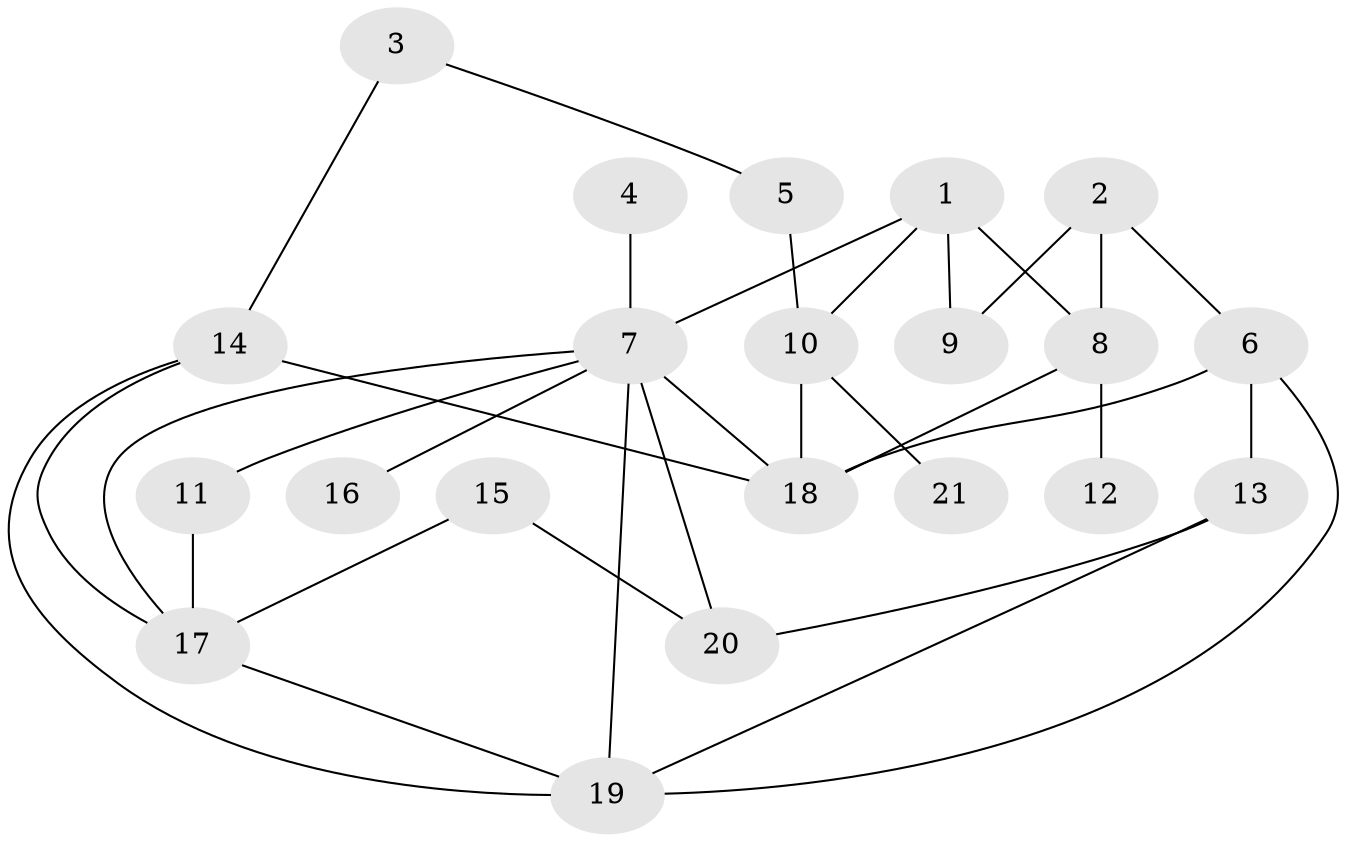 // original degree distribution, {8: 0.014705882352941176, 4: 0.10294117647058823, 3: 0.17647058823529413, 5: 0.07352941176470588, 6: 0.029411764705882353, 2: 0.3235294117647059, 1: 0.27941176470588236}
// Generated by graph-tools (version 1.1) at 2025/36/03/04/25 23:36:09]
// undirected, 21 vertices, 33 edges
graph export_dot {
  node [color=gray90,style=filled];
  1;
  2;
  3;
  4;
  5;
  6;
  7;
  8;
  9;
  10;
  11;
  12;
  13;
  14;
  15;
  16;
  17;
  18;
  19;
  20;
  21;
  1 -- 7 [weight=1.0];
  1 -- 8 [weight=1.0];
  1 -- 9 [weight=1.0];
  1 -- 10 [weight=1.0];
  2 -- 6 [weight=1.0];
  2 -- 8 [weight=1.0];
  2 -- 9 [weight=1.0];
  3 -- 5 [weight=1.0];
  3 -- 14 [weight=1.0];
  4 -- 7 [weight=1.0];
  5 -- 10 [weight=1.0];
  6 -- 13 [weight=1.0];
  6 -- 18 [weight=1.0];
  6 -- 19 [weight=1.0];
  7 -- 11 [weight=1.0];
  7 -- 16 [weight=1.0];
  7 -- 17 [weight=1.0];
  7 -- 18 [weight=1.0];
  7 -- 19 [weight=1.0];
  7 -- 20 [weight=2.0];
  8 -- 12 [weight=2.0];
  8 -- 18 [weight=2.0];
  10 -- 18 [weight=1.0];
  10 -- 21 [weight=1.0];
  11 -- 17 [weight=2.0];
  13 -- 19 [weight=1.0];
  13 -- 20 [weight=1.0];
  14 -- 17 [weight=1.0];
  14 -- 18 [weight=1.0];
  14 -- 19 [weight=1.0];
  15 -- 17 [weight=1.0];
  15 -- 20 [weight=1.0];
  17 -- 19 [weight=1.0];
}
